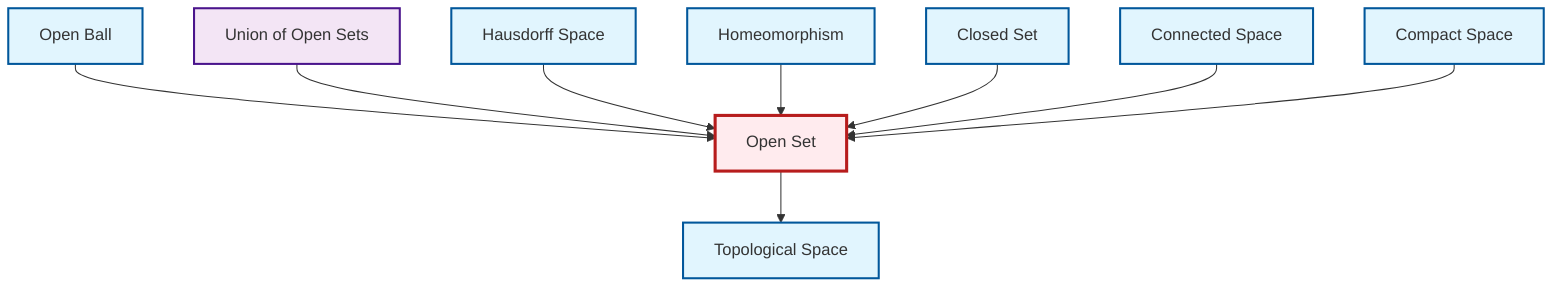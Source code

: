 graph TD
    classDef definition fill:#e1f5fe,stroke:#01579b,stroke-width:2px
    classDef theorem fill:#f3e5f5,stroke:#4a148c,stroke-width:2px
    classDef axiom fill:#fff3e0,stroke:#e65100,stroke-width:2px
    classDef example fill:#e8f5e9,stroke:#1b5e20,stroke-width:2px
    classDef current fill:#ffebee,stroke:#b71c1c,stroke-width:3px
    def-homeomorphism["Homeomorphism"]:::definition
    thm-union-open-sets["Union of Open Sets"]:::theorem
    def-compact["Compact Space"]:::definition
    def-connected["Connected Space"]:::definition
    def-closed-set["Closed Set"]:::definition
    def-hausdorff["Hausdorff Space"]:::definition
    def-open-ball["Open Ball"]:::definition
    def-open-set["Open Set"]:::definition
    def-topological-space["Topological Space"]:::definition
    def-open-ball --> def-open-set
    thm-union-open-sets --> def-open-set
    def-open-set --> def-topological-space
    def-hausdorff --> def-open-set
    def-homeomorphism --> def-open-set
    def-closed-set --> def-open-set
    def-connected --> def-open-set
    def-compact --> def-open-set
    class def-open-set current